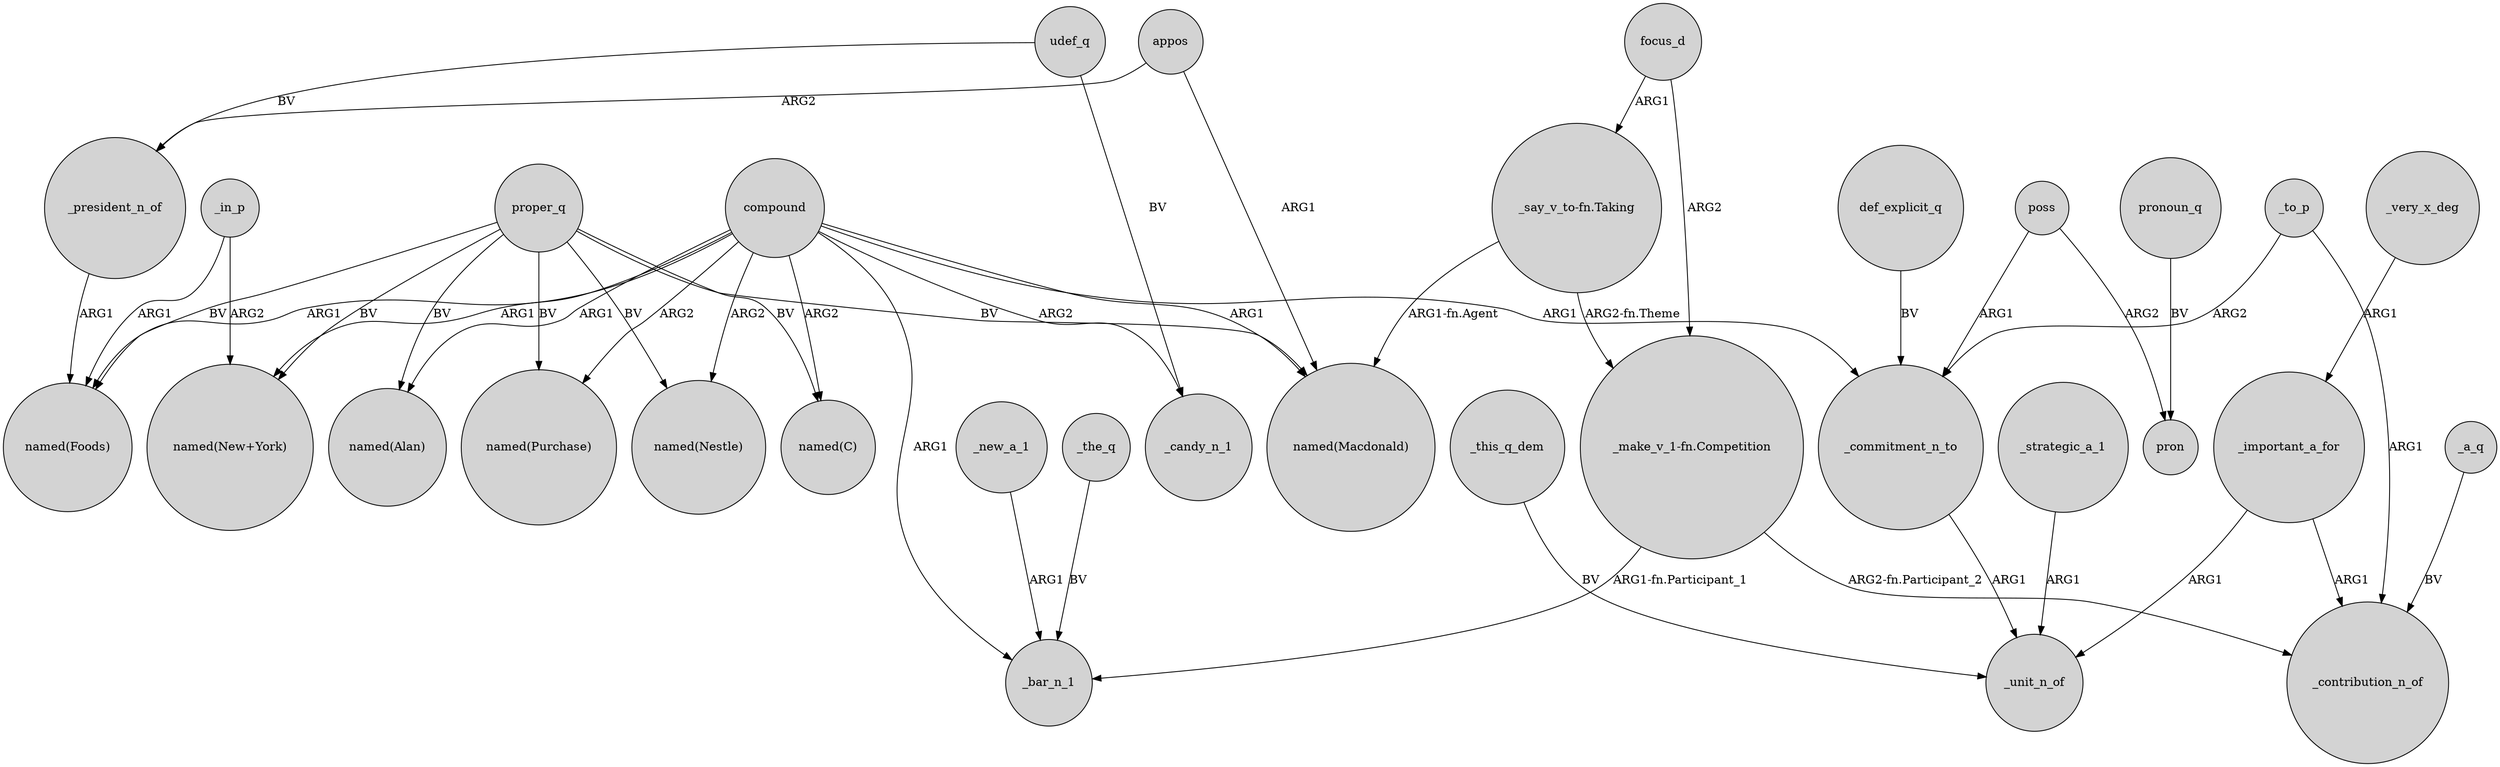 digraph {
	node [shape=circle style=filled]
	_president_n_of -> "named(Foods)" [label=ARG1]
	appos -> _president_n_of [label=ARG2]
	compound -> "named(Foods)" [label=ARG1]
	proper_q -> "named(C)" [label=BV]
	focus_d -> "_say_v_to-fn.Taking" [label=ARG1]
	compound -> "named(C)" [label=ARG2]
	compound -> _candy_n_1 [label=ARG2]
	"_make_v_1-fn.Competition" -> _bar_n_1 [label="ARG1-fn.Participant_1"]
	compound -> _bar_n_1 [label=ARG1]
	_strategic_a_1 -> _unit_n_of [label=ARG1]
	"_make_v_1-fn.Competition" -> _contribution_n_of [label="ARG2-fn.Participant_2"]
	compound -> "named(Macdonald)" [label=ARG1]
	def_explicit_q -> _commitment_n_to [label=BV]
	proper_q -> "named(New+York)" [label=BV]
	_important_a_for -> _contribution_n_of [label=ARG1]
	_important_a_for -> _unit_n_of [label=ARG1]
	proper_q -> "named(Purchase)" [label=BV]
	_a_q -> _contribution_n_of [label=BV]
	_the_q -> _bar_n_1 [label=BV]
	appos -> "named(Macdonald)" [label=ARG1]
	pronoun_q -> pron [label=BV]
	compound -> _commitment_n_to [label=ARG1]
	_in_p -> "named(New+York)" [label=ARG2]
	poss -> pron [label=ARG2]
	_to_p -> _contribution_n_of [label=ARG1]
	"_say_v_to-fn.Taking" -> "named(Macdonald)" [label="ARG1-fn.Agent"]
	_commitment_n_to -> _unit_n_of [label=ARG1]
	compound -> "named(Purchase)" [label=ARG2]
	focus_d -> "_make_v_1-fn.Competition" [label=ARG2]
	poss -> _commitment_n_to [label=ARG1]
	proper_q -> "named(Foods)" [label=BV]
	udef_q -> _candy_n_1 [label=BV]
	compound -> "named(New+York)" [label=ARG1]
	compound -> "named(Nestle)" [label=ARG2]
	compound -> "named(Alan)" [label=ARG1]
	"_say_v_to-fn.Taking" -> "_make_v_1-fn.Competition" [label="ARG2-fn.Theme"]
	_in_p -> "named(Foods)" [label=ARG1]
	proper_q -> "named(Alan)" [label=BV]
	_very_x_deg -> _important_a_for [label=ARG1]
	_to_p -> _commitment_n_to [label=ARG2]
	_this_q_dem -> _unit_n_of [label=BV]
	udef_q -> _president_n_of [label=BV]
	proper_q -> "named(Nestle)" [label=BV]
	proper_q -> "named(Macdonald)" [label=BV]
	_new_a_1 -> _bar_n_1 [label=ARG1]
}

